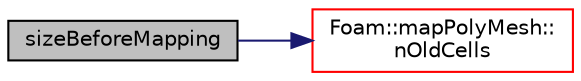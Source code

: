 digraph "sizeBeforeMapping"
{
  bgcolor="transparent";
  edge [fontname="Helvetica",fontsize="10",labelfontname="Helvetica",labelfontsize="10"];
  node [fontname="Helvetica",fontsize="10",shape=record];
  rankdir="LR";
  Node64 [label="sizeBeforeMapping",height=0.2,width=0.4,color="black", fillcolor="grey75", style="filled", fontcolor="black"];
  Node64 -> Node65 [color="midnightblue",fontsize="10",style="solid",fontname="Helvetica"];
  Node65 [label="Foam::mapPolyMesh::\lnOldCells",height=0.2,width=0.4,color="red",URL="$a28541.html#a0078cd9d7ee600f5e1057cf88c44da86",tooltip="Number of old cells. "];
}
